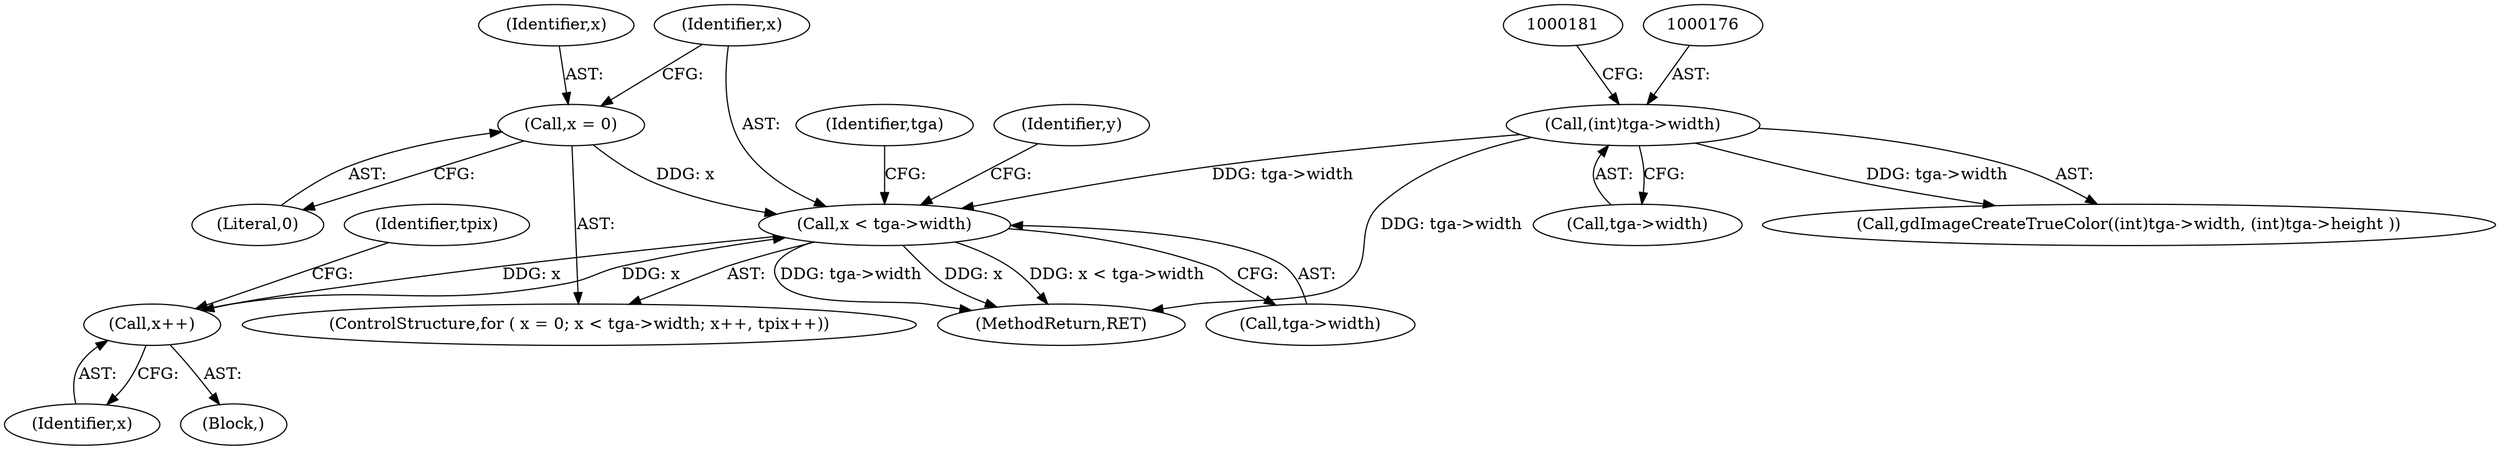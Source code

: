 digraph "0_libgd_10ef1dca63d62433fda13309b4a228782db823f7@pointer" {
"1000229" [label="(Call,x < tga->width)"];
"1000226" [label="(Call,x = 0)"];
"1000235" [label="(Call,x++)"];
"1000229" [label="(Call,x < tga->width)"];
"1000175" [label="(Call,(int)tga->width)"];
"1000229" [label="(Call,x < tga->width)"];
"1000227" [label="(Identifier,x)"];
"1000238" [label="(Identifier,tpix)"];
"1000243" [label="(Identifier,tga)"];
"1000236" [label="(Identifier,x)"];
"1000177" [label="(Call,tga->width)"];
"1000225" [label="(ControlStructure,for ( x = 0; x < tga->width; x++, tpix++))"];
"1000226" [label="(Call,x = 0)"];
"1000230" [label="(Identifier,x)"];
"1000174" [label="(Call,gdImageCreateTrueColor((int)tga->width, (int)tga->height ))"];
"1000357" [label="(MethodReturn,RET)"];
"1000235" [label="(Call,x++)"];
"1000231" [label="(Call,tga->width)"];
"1000215" [label="(Identifier,y)"];
"1000234" [label="(Block,)"];
"1000175" [label="(Call,(int)tga->width)"];
"1000228" [label="(Literal,0)"];
"1000229" -> "1000225"  [label="AST: "];
"1000229" -> "1000231"  [label="CFG: "];
"1000230" -> "1000229"  [label="AST: "];
"1000231" -> "1000229"  [label="AST: "];
"1000243" -> "1000229"  [label="CFG: "];
"1000215" -> "1000229"  [label="CFG: "];
"1000229" -> "1000357"  [label="DDG: x < tga->width"];
"1000229" -> "1000357"  [label="DDG: tga->width"];
"1000229" -> "1000357"  [label="DDG: x"];
"1000226" -> "1000229"  [label="DDG: x"];
"1000235" -> "1000229"  [label="DDG: x"];
"1000175" -> "1000229"  [label="DDG: tga->width"];
"1000229" -> "1000235"  [label="DDG: x"];
"1000226" -> "1000225"  [label="AST: "];
"1000226" -> "1000228"  [label="CFG: "];
"1000227" -> "1000226"  [label="AST: "];
"1000228" -> "1000226"  [label="AST: "];
"1000230" -> "1000226"  [label="CFG: "];
"1000235" -> "1000234"  [label="AST: "];
"1000235" -> "1000236"  [label="CFG: "];
"1000236" -> "1000235"  [label="AST: "];
"1000238" -> "1000235"  [label="CFG: "];
"1000175" -> "1000174"  [label="AST: "];
"1000175" -> "1000177"  [label="CFG: "];
"1000176" -> "1000175"  [label="AST: "];
"1000177" -> "1000175"  [label="AST: "];
"1000181" -> "1000175"  [label="CFG: "];
"1000175" -> "1000357"  [label="DDG: tga->width"];
"1000175" -> "1000174"  [label="DDG: tga->width"];
}
